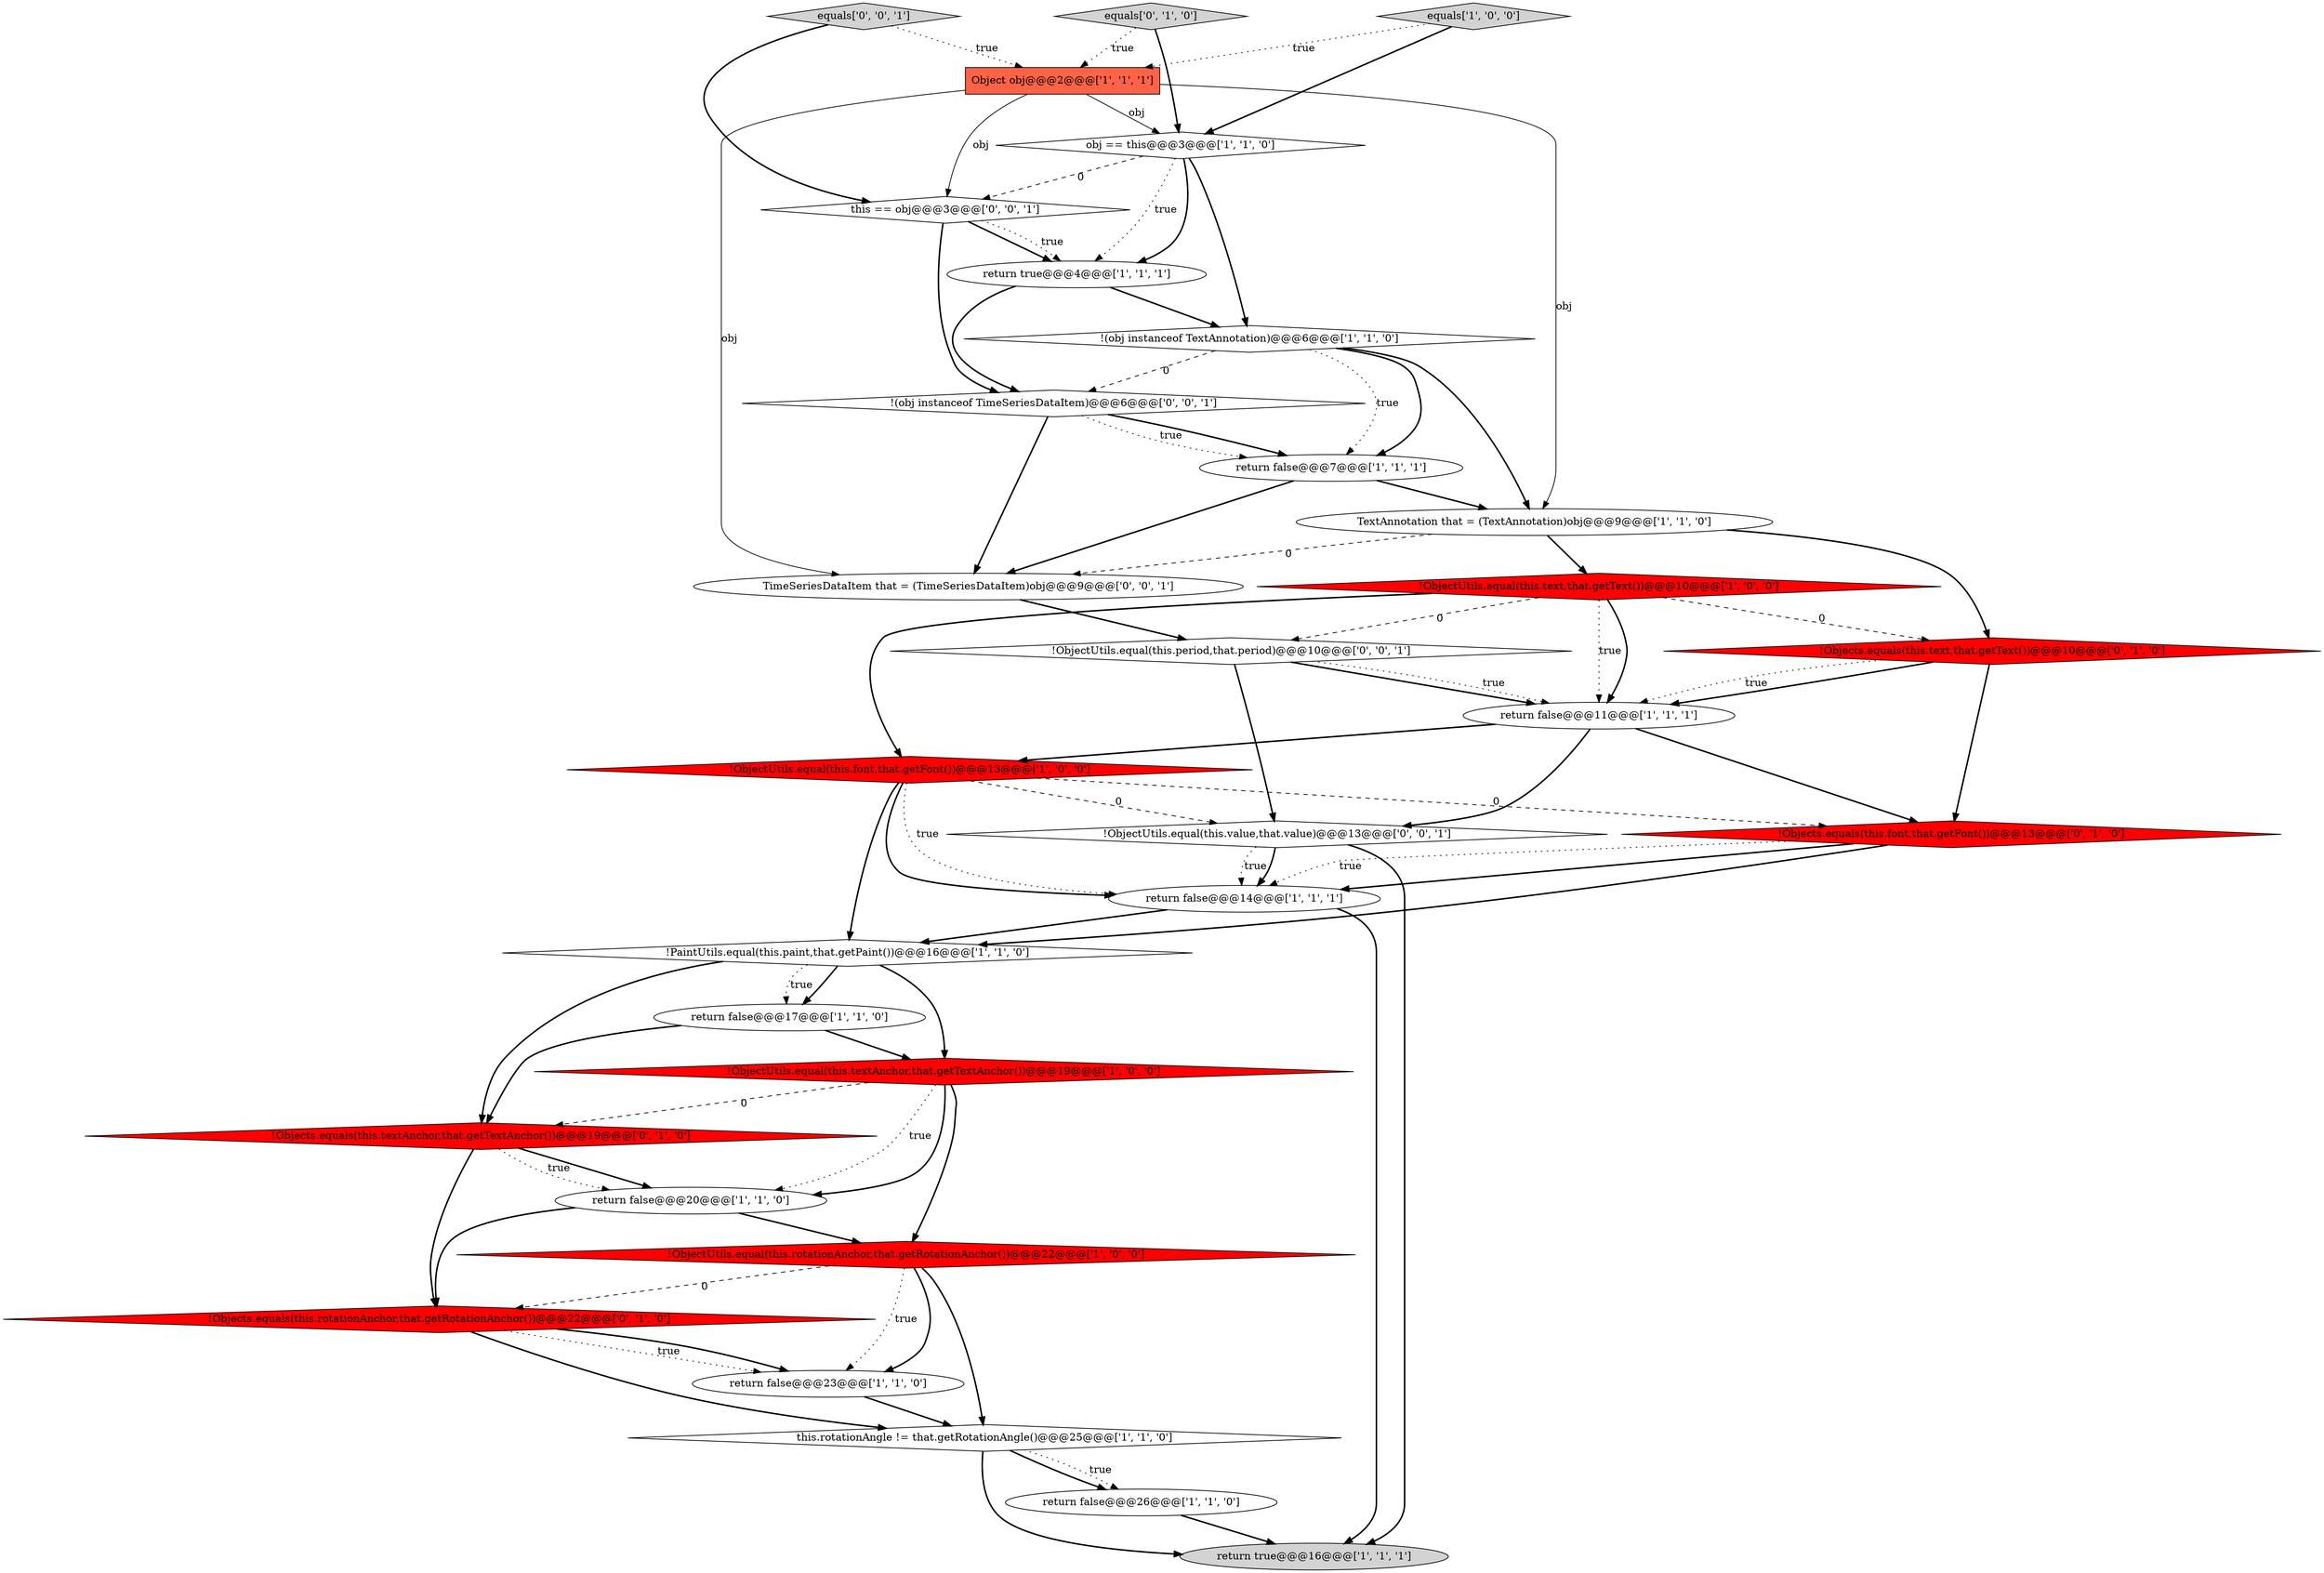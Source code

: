 digraph {
23 [style = filled, label = "!Objects.equals(this.font,that.getFont())@@@13@@@['0', '1', '0']", fillcolor = red, shape = diamond image = "AAA1AAABBB2BBB"];
9 [style = filled, label = "!ObjectUtils.equal(this.font,that.getFont())@@@13@@@['1', '0', '0']", fillcolor = red, shape = diamond image = "AAA1AAABBB1BBB"];
10 [style = filled, label = "equals['1', '0', '0']", fillcolor = lightgray, shape = diamond image = "AAA0AAABBB1BBB"];
22 [style = filled, label = "!Objects.equals(this.text,that.getText())@@@10@@@['0', '1', '0']", fillcolor = red, shape = diamond image = "AAA1AAABBB2BBB"];
18 [style = filled, label = "return false@@@26@@@['1', '1', '0']", fillcolor = white, shape = ellipse image = "AAA0AAABBB1BBB"];
12 [style = filled, label = "return false@@@23@@@['1', '1', '0']", fillcolor = white, shape = ellipse image = "AAA0AAABBB1BBB"];
24 [style = filled, label = "!Objects.equals(this.rotationAnchor,that.getRotationAnchor())@@@22@@@['0', '1', '0']", fillcolor = red, shape = diamond image = "AAA1AAABBB2BBB"];
25 [style = filled, label = "equals['0', '0', '1']", fillcolor = lightgray, shape = diamond image = "AAA0AAABBB3BBB"];
6 [style = filled, label = "return true@@@4@@@['1', '1', '1']", fillcolor = white, shape = ellipse image = "AAA0AAABBB1BBB"];
16 [style = filled, label = "return false@@@20@@@['1', '1', '0']", fillcolor = white, shape = ellipse image = "AAA0AAABBB1BBB"];
1 [style = filled, label = "return false@@@14@@@['1', '1', '1']", fillcolor = white, shape = ellipse image = "AAA0AAABBB1BBB"];
3 [style = filled, label = "!(obj instanceof TextAnnotation)@@@6@@@['1', '1', '0']", fillcolor = white, shape = diamond image = "AAA0AAABBB1BBB"];
4 [style = filled, label = "return false@@@7@@@['1', '1', '1']", fillcolor = white, shape = ellipse image = "AAA0AAABBB1BBB"];
21 [style = filled, label = "!Objects.equals(this.textAnchor,that.getTextAnchor())@@@19@@@['0', '1', '0']", fillcolor = red, shape = diamond image = "AAA1AAABBB2BBB"];
30 [style = filled, label = "!ObjectUtils.equal(this.value,that.value)@@@13@@@['0', '0', '1']", fillcolor = white, shape = diamond image = "AAA0AAABBB3BBB"];
11 [style = filled, label = "TextAnnotation that = (TextAnnotation)obj@@@9@@@['1', '1', '0']", fillcolor = white, shape = ellipse image = "AAA0AAABBB1BBB"];
28 [style = filled, label = "this == obj@@@3@@@['0', '0', '1']", fillcolor = white, shape = diamond image = "AAA0AAABBB3BBB"];
17 [style = filled, label = "!ObjectUtils.equal(this.rotationAnchor,that.getRotationAnchor())@@@22@@@['1', '0', '0']", fillcolor = red, shape = diamond image = "AAA1AAABBB1BBB"];
27 [style = filled, label = "TimeSeriesDataItem that = (TimeSeriesDataItem)obj@@@9@@@['0', '0', '1']", fillcolor = white, shape = ellipse image = "AAA0AAABBB3BBB"];
14 [style = filled, label = "return true@@@16@@@['1', '1', '1']", fillcolor = lightgray, shape = ellipse image = "AAA0AAABBB1BBB"];
7 [style = filled, label = "Object obj@@@2@@@['1', '1', '1']", fillcolor = tomato, shape = box image = "AAA0AAABBB1BBB"];
13 [style = filled, label = "!ObjectUtils.equal(this.text,that.getText())@@@10@@@['1', '0', '0']", fillcolor = red, shape = diamond image = "AAA1AAABBB1BBB"];
15 [style = filled, label = "obj == this@@@3@@@['1', '1', '0']", fillcolor = white, shape = diamond image = "AAA0AAABBB1BBB"];
19 [style = filled, label = "this.rotationAngle != that.getRotationAngle()@@@25@@@['1', '1', '0']", fillcolor = white, shape = diamond image = "AAA0AAABBB1BBB"];
2 [style = filled, label = "!ObjectUtils.equal(this.textAnchor,that.getTextAnchor())@@@19@@@['1', '0', '0']", fillcolor = red, shape = diamond image = "AAA1AAABBB1BBB"];
8 [style = filled, label = "!PaintUtils.equal(this.paint,that.getPaint())@@@16@@@['1', '1', '0']", fillcolor = white, shape = diamond image = "AAA0AAABBB1BBB"];
20 [style = filled, label = "equals['0', '1', '0']", fillcolor = lightgray, shape = diamond image = "AAA0AAABBB2BBB"];
29 [style = filled, label = "!ObjectUtils.equal(this.period,that.period)@@@10@@@['0', '0', '1']", fillcolor = white, shape = diamond image = "AAA0AAABBB3BBB"];
0 [style = filled, label = "return false@@@17@@@['1', '1', '0']", fillcolor = white, shape = ellipse image = "AAA0AAABBB1BBB"];
26 [style = filled, label = "!(obj instanceof TimeSeriesDataItem)@@@6@@@['0', '0', '1']", fillcolor = white, shape = diamond image = "AAA0AAABBB3BBB"];
5 [style = filled, label = "return false@@@11@@@['1', '1', '1']", fillcolor = white, shape = ellipse image = "AAA0AAABBB1BBB"];
6->3 [style = bold, label=""];
24->12 [style = dotted, label="true"];
28->6 [style = bold, label=""];
29->5 [style = bold, label=""];
5->9 [style = bold, label=""];
29->30 [style = bold, label=""];
7->27 [style = solid, label="obj"];
17->24 [style = dashed, label="0"];
29->5 [style = dotted, label="true"];
13->5 [style = dotted, label="true"];
21->24 [style = bold, label=""];
3->4 [style = bold, label=""];
7->15 [style = solid, label="obj"];
28->6 [style = dotted, label="true"];
8->0 [style = bold, label=""];
11->13 [style = bold, label=""];
21->16 [style = bold, label=""];
30->14 [style = bold, label=""];
8->0 [style = dotted, label="true"];
5->30 [style = bold, label=""];
26->4 [style = dotted, label="true"];
20->15 [style = bold, label=""];
9->30 [style = dashed, label="0"];
7->28 [style = solid, label="obj"];
2->16 [style = bold, label=""];
19->18 [style = bold, label=""];
25->28 [style = bold, label=""];
24->19 [style = bold, label=""];
15->28 [style = dashed, label="0"];
5->23 [style = bold, label=""];
13->29 [style = dashed, label="0"];
3->11 [style = bold, label=""];
0->21 [style = bold, label=""];
16->17 [style = bold, label=""];
23->8 [style = bold, label=""];
9->8 [style = bold, label=""];
26->4 [style = bold, label=""];
22->23 [style = bold, label=""];
22->5 [style = bold, label=""];
9->23 [style = dashed, label="0"];
26->27 [style = bold, label=""];
23->1 [style = dotted, label="true"];
2->21 [style = dashed, label="0"];
13->5 [style = bold, label=""];
21->16 [style = dotted, label="true"];
27->29 [style = bold, label=""];
9->1 [style = bold, label=""];
2->17 [style = bold, label=""];
24->12 [style = bold, label=""];
6->26 [style = bold, label=""];
1->8 [style = bold, label=""];
3->26 [style = dashed, label="0"];
16->24 [style = bold, label=""];
19->18 [style = dotted, label="true"];
28->26 [style = bold, label=""];
20->7 [style = dotted, label="true"];
15->3 [style = bold, label=""];
25->7 [style = dotted, label="true"];
22->5 [style = dotted, label="true"];
17->12 [style = bold, label=""];
19->14 [style = bold, label=""];
17->12 [style = dotted, label="true"];
8->2 [style = bold, label=""];
9->1 [style = dotted, label="true"];
11->22 [style = bold, label=""];
13->9 [style = bold, label=""];
11->27 [style = dashed, label="0"];
2->16 [style = dotted, label="true"];
30->1 [style = dotted, label="true"];
10->15 [style = bold, label=""];
7->11 [style = solid, label="obj"];
30->1 [style = bold, label=""];
0->2 [style = bold, label=""];
3->4 [style = dotted, label="true"];
15->6 [style = bold, label=""];
17->19 [style = bold, label=""];
15->6 [style = dotted, label="true"];
4->27 [style = bold, label=""];
23->1 [style = bold, label=""];
8->21 [style = bold, label=""];
1->14 [style = bold, label=""];
12->19 [style = bold, label=""];
4->11 [style = bold, label=""];
13->22 [style = dashed, label="0"];
18->14 [style = bold, label=""];
10->7 [style = dotted, label="true"];
}
